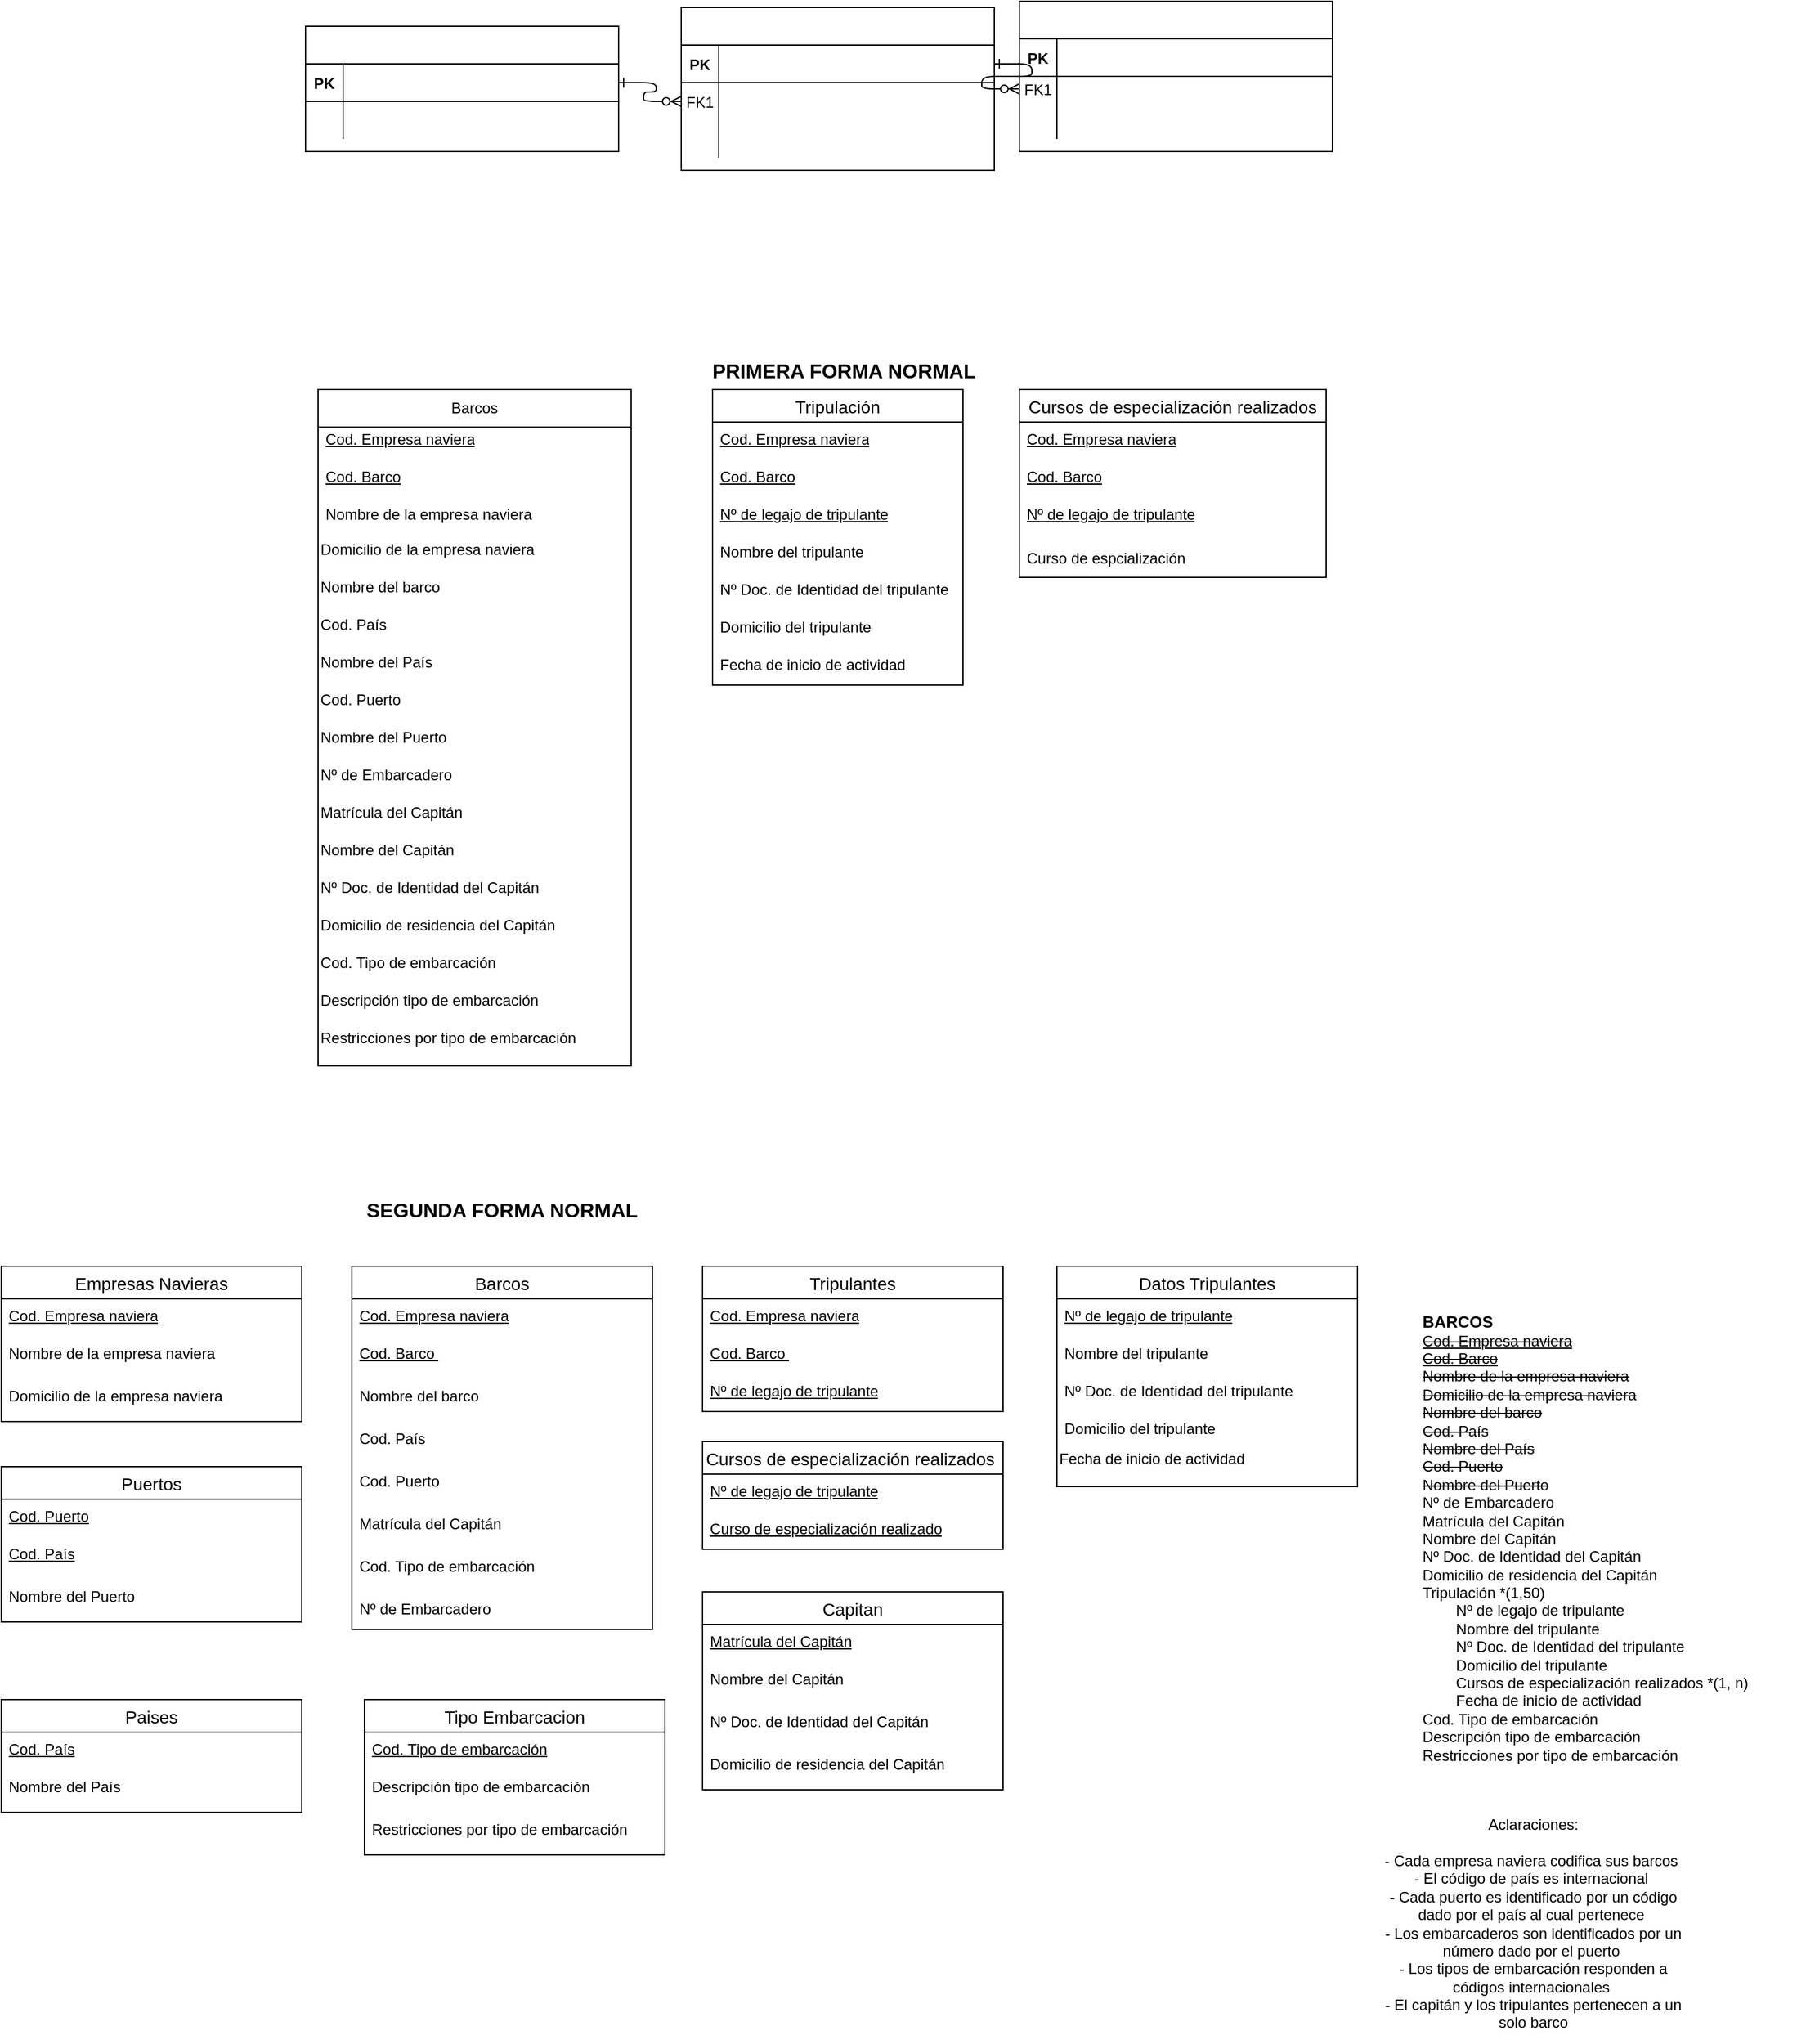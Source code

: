 <mxfile version="24.4.10" type="github">
  <diagram id="R2lEEEUBdFMjLlhIrx00" name="Page-1">
    <mxGraphModel dx="2524" dy="1888" grid="1" gridSize="10" guides="1" tooltips="1" connect="1" arrows="1" fold="1" page="1" pageScale="1" pageWidth="850" pageHeight="1100" math="0" shadow="0" extFonts="Permanent Marker^https://fonts.googleapis.com/css?family=Permanent+Marker">
      <root>
        <mxCell id="0" />
        <mxCell id="1" parent="0" />
        <mxCell id="C-vyLk0tnHw3VtMMgP7b-1" value="" style="edgeStyle=entityRelationEdgeStyle;endArrow=ERzeroToMany;startArrow=ERone;endFill=1;startFill=0;" parent="1" source="C-vyLk0tnHw3VtMMgP7b-24" target="C-vyLk0tnHw3VtMMgP7b-6" edge="1">
          <mxGeometry width="100" height="100" relative="1" as="geometry">
            <mxPoint x="-90" y="670" as="sourcePoint" />
            <mxPoint x="10" y="570" as="targetPoint" />
          </mxGeometry>
        </mxCell>
        <mxCell id="C-vyLk0tnHw3VtMMgP7b-12" value="" style="edgeStyle=entityRelationEdgeStyle;endArrow=ERzeroToMany;startArrow=ERone;endFill=1;startFill=0;" parent="1" source="C-vyLk0tnHw3VtMMgP7b-3" target="C-vyLk0tnHw3VtMMgP7b-17" edge="1">
          <mxGeometry width="100" height="100" relative="1" as="geometry">
            <mxPoint x="400" y="180" as="sourcePoint" />
            <mxPoint x="460" y="205" as="targetPoint" />
          </mxGeometry>
        </mxCell>
        <mxCell id="C-vyLk0tnHw3VtMMgP7b-2" value="" style="shape=table;startSize=30;container=1;collapsible=1;childLayout=tableLayout;fixedRows=1;rowLines=0;fontStyle=1;align=center;resizeLast=1;" parent="1" vertex="1">
          <mxGeometry x="40" y="-585" width="250" height="130" as="geometry" />
        </mxCell>
        <mxCell id="C-vyLk0tnHw3VtMMgP7b-3" value="" style="shape=partialRectangle;collapsible=0;dropTarget=0;pointerEvents=0;fillColor=none;points=[[0,0.5],[1,0.5]];portConstraint=eastwest;top=0;left=0;right=0;bottom=1;" parent="C-vyLk0tnHw3VtMMgP7b-2" vertex="1">
          <mxGeometry y="30" width="250" height="30" as="geometry" />
        </mxCell>
        <mxCell id="C-vyLk0tnHw3VtMMgP7b-4" value="PK" style="shape=partialRectangle;overflow=hidden;connectable=0;fillColor=none;top=0;left=0;bottom=0;right=0;fontStyle=1;" parent="C-vyLk0tnHw3VtMMgP7b-3" vertex="1">
          <mxGeometry width="30" height="30" as="geometry">
            <mxRectangle width="30" height="30" as="alternateBounds" />
          </mxGeometry>
        </mxCell>
        <mxCell id="C-vyLk0tnHw3VtMMgP7b-5" value="" style="shape=partialRectangle;overflow=hidden;connectable=0;fillColor=none;top=0;left=0;bottom=0;right=0;align=left;spacingLeft=6;fontStyle=5;" parent="C-vyLk0tnHw3VtMMgP7b-3" vertex="1">
          <mxGeometry x="30" width="220" height="30" as="geometry">
            <mxRectangle width="220" height="30" as="alternateBounds" />
          </mxGeometry>
        </mxCell>
        <mxCell id="C-vyLk0tnHw3VtMMgP7b-6" value="" style="shape=partialRectangle;collapsible=0;dropTarget=0;pointerEvents=0;fillColor=none;points=[[0,0.5],[1,0.5]];portConstraint=eastwest;top=0;left=0;right=0;bottom=0;" parent="C-vyLk0tnHw3VtMMgP7b-2" vertex="1">
          <mxGeometry y="60" width="250" height="30" as="geometry" />
        </mxCell>
        <mxCell id="C-vyLk0tnHw3VtMMgP7b-7" value="FK1" style="shape=partialRectangle;overflow=hidden;connectable=0;fillColor=none;top=0;left=0;bottom=0;right=0;" parent="C-vyLk0tnHw3VtMMgP7b-6" vertex="1">
          <mxGeometry width="30" height="30" as="geometry">
            <mxRectangle width="30" height="30" as="alternateBounds" />
          </mxGeometry>
        </mxCell>
        <mxCell id="C-vyLk0tnHw3VtMMgP7b-8" value="" style="shape=partialRectangle;overflow=hidden;connectable=0;fillColor=none;top=0;left=0;bottom=0;right=0;align=left;spacingLeft=6;" parent="C-vyLk0tnHw3VtMMgP7b-6" vertex="1">
          <mxGeometry x="30" width="220" height="30" as="geometry">
            <mxRectangle width="220" height="30" as="alternateBounds" />
          </mxGeometry>
        </mxCell>
        <mxCell id="C-vyLk0tnHw3VtMMgP7b-9" value="" style="shape=partialRectangle;collapsible=0;dropTarget=0;pointerEvents=0;fillColor=none;points=[[0,0.5],[1,0.5]];portConstraint=eastwest;top=0;left=0;right=0;bottom=0;" parent="C-vyLk0tnHw3VtMMgP7b-2" vertex="1">
          <mxGeometry y="90" width="250" height="30" as="geometry" />
        </mxCell>
        <mxCell id="C-vyLk0tnHw3VtMMgP7b-10" value="" style="shape=partialRectangle;overflow=hidden;connectable=0;fillColor=none;top=0;left=0;bottom=0;right=0;" parent="C-vyLk0tnHw3VtMMgP7b-9" vertex="1">
          <mxGeometry width="30" height="30" as="geometry">
            <mxRectangle width="30" height="30" as="alternateBounds" />
          </mxGeometry>
        </mxCell>
        <mxCell id="C-vyLk0tnHw3VtMMgP7b-11" value="" style="shape=partialRectangle;overflow=hidden;connectable=0;fillColor=none;top=0;left=0;bottom=0;right=0;align=left;spacingLeft=6;" parent="C-vyLk0tnHw3VtMMgP7b-9" vertex="1">
          <mxGeometry x="30" width="220" height="30" as="geometry">
            <mxRectangle width="220" height="30" as="alternateBounds" />
          </mxGeometry>
        </mxCell>
        <mxCell id="C-vyLk0tnHw3VtMMgP7b-13" value="" style="shape=table;startSize=30;container=1;collapsible=1;childLayout=tableLayout;fixedRows=1;rowLines=0;fontStyle=1;align=center;resizeLast=1;" parent="1" vertex="1">
          <mxGeometry x="310" y="-590" width="250" height="120" as="geometry" />
        </mxCell>
        <mxCell id="C-vyLk0tnHw3VtMMgP7b-14" value="" style="shape=partialRectangle;collapsible=0;dropTarget=0;pointerEvents=0;fillColor=none;points=[[0,0.5],[1,0.5]];portConstraint=eastwest;top=0;left=0;right=0;bottom=1;" parent="C-vyLk0tnHw3VtMMgP7b-13" vertex="1">
          <mxGeometry y="30" width="250" height="30" as="geometry" />
        </mxCell>
        <mxCell id="C-vyLk0tnHw3VtMMgP7b-15" value="PK" style="shape=partialRectangle;overflow=hidden;connectable=0;fillColor=none;top=0;left=0;bottom=0;right=0;fontStyle=1;" parent="C-vyLk0tnHw3VtMMgP7b-14" vertex="1">
          <mxGeometry width="30" height="30" as="geometry">
            <mxRectangle width="30" height="30" as="alternateBounds" />
          </mxGeometry>
        </mxCell>
        <mxCell id="C-vyLk0tnHw3VtMMgP7b-16" value="" style="shape=partialRectangle;overflow=hidden;connectable=0;fillColor=none;top=0;left=0;bottom=0;right=0;align=left;spacingLeft=6;fontStyle=5;" parent="C-vyLk0tnHw3VtMMgP7b-14" vertex="1">
          <mxGeometry x="30" width="220" height="30" as="geometry">
            <mxRectangle width="220" height="30" as="alternateBounds" />
          </mxGeometry>
        </mxCell>
        <mxCell id="C-vyLk0tnHw3VtMMgP7b-17" value="" style="shape=partialRectangle;collapsible=0;dropTarget=0;pointerEvents=0;fillColor=none;points=[[0,0.5],[1,0.5]];portConstraint=eastwest;top=0;left=0;right=0;bottom=0;" parent="C-vyLk0tnHw3VtMMgP7b-13" vertex="1">
          <mxGeometry y="60" width="250" height="20" as="geometry" />
        </mxCell>
        <mxCell id="C-vyLk0tnHw3VtMMgP7b-18" value="FK1" style="shape=partialRectangle;overflow=hidden;connectable=0;fillColor=none;top=0;left=0;bottom=0;right=0;" parent="C-vyLk0tnHw3VtMMgP7b-17" vertex="1">
          <mxGeometry width="30" height="20" as="geometry">
            <mxRectangle width="30" height="20" as="alternateBounds" />
          </mxGeometry>
        </mxCell>
        <mxCell id="C-vyLk0tnHw3VtMMgP7b-19" value="" style="shape=partialRectangle;overflow=hidden;connectable=0;fillColor=none;top=0;left=0;bottom=0;right=0;align=left;spacingLeft=6;" parent="C-vyLk0tnHw3VtMMgP7b-17" vertex="1">
          <mxGeometry x="30" width="220" height="20" as="geometry">
            <mxRectangle width="220" height="20" as="alternateBounds" />
          </mxGeometry>
        </mxCell>
        <mxCell id="C-vyLk0tnHw3VtMMgP7b-20" value="" style="shape=partialRectangle;collapsible=0;dropTarget=0;pointerEvents=0;fillColor=none;points=[[0,0.5],[1,0.5]];portConstraint=eastwest;top=0;left=0;right=0;bottom=0;" parent="C-vyLk0tnHw3VtMMgP7b-13" vertex="1">
          <mxGeometry y="80" width="250" height="30" as="geometry" />
        </mxCell>
        <mxCell id="C-vyLk0tnHw3VtMMgP7b-21" value="" style="shape=partialRectangle;overflow=hidden;connectable=0;fillColor=none;top=0;left=0;bottom=0;right=0;" parent="C-vyLk0tnHw3VtMMgP7b-20" vertex="1">
          <mxGeometry width="30" height="30" as="geometry">
            <mxRectangle width="30" height="30" as="alternateBounds" />
          </mxGeometry>
        </mxCell>
        <mxCell id="C-vyLk0tnHw3VtMMgP7b-22" value="" style="shape=partialRectangle;overflow=hidden;connectable=0;fillColor=none;top=0;left=0;bottom=0;right=0;align=left;spacingLeft=6;" parent="C-vyLk0tnHw3VtMMgP7b-20" vertex="1">
          <mxGeometry x="30" width="220" height="30" as="geometry">
            <mxRectangle width="220" height="30" as="alternateBounds" />
          </mxGeometry>
        </mxCell>
        <mxCell id="C-vyLk0tnHw3VtMMgP7b-23" value="" style="shape=table;startSize=30;container=1;collapsible=1;childLayout=tableLayout;fixedRows=1;rowLines=0;fontStyle=1;align=center;resizeLast=1;" parent="1" vertex="1">
          <mxGeometry x="-260" y="-570" width="250" height="100" as="geometry" />
        </mxCell>
        <mxCell id="C-vyLk0tnHw3VtMMgP7b-24" value="" style="shape=partialRectangle;collapsible=0;dropTarget=0;pointerEvents=0;fillColor=none;points=[[0,0.5],[1,0.5]];portConstraint=eastwest;top=0;left=0;right=0;bottom=1;" parent="C-vyLk0tnHw3VtMMgP7b-23" vertex="1">
          <mxGeometry y="30" width="250" height="30" as="geometry" />
        </mxCell>
        <mxCell id="C-vyLk0tnHw3VtMMgP7b-25" value="PK" style="shape=partialRectangle;overflow=hidden;connectable=0;fillColor=none;top=0;left=0;bottom=0;right=0;fontStyle=1;" parent="C-vyLk0tnHw3VtMMgP7b-24" vertex="1">
          <mxGeometry width="30" height="30" as="geometry">
            <mxRectangle width="30" height="30" as="alternateBounds" />
          </mxGeometry>
        </mxCell>
        <mxCell id="C-vyLk0tnHw3VtMMgP7b-26" value="" style="shape=partialRectangle;overflow=hidden;connectable=0;fillColor=none;top=0;left=0;bottom=0;right=0;align=left;spacingLeft=6;fontStyle=5;" parent="C-vyLk0tnHw3VtMMgP7b-24" vertex="1">
          <mxGeometry x="30" width="220" height="30" as="geometry">
            <mxRectangle width="220" height="30" as="alternateBounds" />
          </mxGeometry>
        </mxCell>
        <mxCell id="C-vyLk0tnHw3VtMMgP7b-27" value="" style="shape=partialRectangle;collapsible=0;dropTarget=0;pointerEvents=0;fillColor=none;points=[[0,0.5],[1,0.5]];portConstraint=eastwest;top=0;left=0;right=0;bottom=0;" parent="C-vyLk0tnHw3VtMMgP7b-23" vertex="1">
          <mxGeometry y="60" width="250" height="30" as="geometry" />
        </mxCell>
        <mxCell id="C-vyLk0tnHw3VtMMgP7b-28" value="" style="shape=partialRectangle;overflow=hidden;connectable=0;fillColor=none;top=0;left=0;bottom=0;right=0;" parent="C-vyLk0tnHw3VtMMgP7b-27" vertex="1">
          <mxGeometry width="30" height="30" as="geometry">
            <mxRectangle width="30" height="30" as="alternateBounds" />
          </mxGeometry>
        </mxCell>
        <mxCell id="C-vyLk0tnHw3VtMMgP7b-29" value="" style="shape=partialRectangle;overflow=hidden;connectable=0;fillColor=none;top=0;left=0;bottom=0;right=0;align=left;spacingLeft=6;" parent="C-vyLk0tnHw3VtMMgP7b-27" vertex="1">
          <mxGeometry x="30" width="220" height="30" as="geometry">
            <mxRectangle width="220" height="30" as="alternateBounds" />
          </mxGeometry>
        </mxCell>
        <mxCell id="k5wNw5O_4C9lhhaMLqTw-1" value="&lt;b&gt;&lt;font style=&quot;font-size: 13px;&quot;&gt;BARCOS&lt;/font&gt;&lt;/b&gt;&lt;br&gt;&lt;u&gt;&lt;strike&gt;Cod. Empresa naviera&lt;br&gt;Cod. Barco&lt;br&gt;&lt;/strike&gt;&lt;/u&gt;&lt;strike&gt;Nombre de la empresa naviera&lt;br&gt;Domicilio de la empresa naviera&lt;br&gt;Nombre del barco&lt;br&gt;Cod. País&lt;br&gt;Nombre del País&lt;br&gt;Cod. Puerto&lt;br&gt;Nombre del Puerto&lt;br&gt;&lt;/strike&gt;Nº de Embarcadero&lt;br&gt;Matrícula del Capitán&lt;br&gt;Nombre del Capitán&lt;br&gt;Nº Doc. de Identidad del Capitán&lt;br&gt;Domicilio de residencia del Capitán&lt;br&gt;Tripulación *(1,50)&lt;br&gt;&lt;span style=&quot;white-space: pre;&quot;&gt;&#x9;&lt;/span&gt;Nº de legajo de tripulante&lt;br&gt;&lt;span style=&quot;white-space: pre;&quot;&gt;&#x9;&lt;/span&gt;Nombre del tripulante&lt;br&gt;&lt;span style=&quot;white-space: pre;&quot;&gt;&#x9;&lt;/span&gt;Nº Doc. de Identidad del tripulante&lt;br&gt;&lt;span style=&quot;white-space: pre;&quot;&gt;&#x9;&lt;/span&gt;Domicilio del tripulante&lt;br&gt;&lt;span style=&quot;white-space: pre;&quot;&gt;&#x9;&lt;/span&gt;Cursos de especialización realizados *(1, n)&lt;br&gt;&lt;span style=&quot;white-space: pre;&quot;&gt;&#x9;&lt;/span&gt;Fecha de inicio de actividad&lt;br&gt;Cod. Tipo de embarcación&lt;br&gt;Descripción tipo de embarcación&lt;br&gt;Restricciones por tipo de embarcación" style="text;whiteSpace=wrap;html=1;" parent="1" vertex="1">
          <mxGeometry x="630" y="450" width="300" height="380" as="geometry" />
        </mxCell>
        <mxCell id="k5wNw5O_4C9lhhaMLqTw-2" value="Aclaraciones:&lt;div&gt;&lt;br&gt;&lt;/div&gt;&lt;div&gt;- Cada empresa naviera codifica sus barcos&amp;nbsp;&lt;/div&gt;&lt;div&gt;- El código de país es internacional&amp;nbsp;&lt;/div&gt;&lt;div&gt;- Cada puerto es identificado por un código&lt;br/&gt;dado por el país al cual pertenece&amp;nbsp;&lt;/div&gt;&lt;div&gt;- Los embarcaderos son identificados por un&lt;br/&gt;número dado por el puerto&amp;nbsp;&lt;/div&gt;&lt;div&gt;- Los tipos de embarcación responden a&lt;br/&gt;códigos internacionales&amp;nbsp;&lt;/div&gt;&lt;div&gt;- El capitán y los tripulantes pertenecen a un&lt;br/&gt;solo barco&lt;br&gt;&lt;/div&gt;" style="text;html=1;align=center;verticalAlign=middle;resizable=0;points=[];autosize=1;strokeColor=none;fillColor=none;" parent="1" vertex="1">
          <mxGeometry x="590" y="850" width="260" height="190" as="geometry" />
        </mxCell>
        <mxCell id="5SOHKnQhumeRB5jlaein-1" value="Barcos" style="swimlane;fontStyle=0;childLayout=stackLayout;horizontal=1;startSize=26;horizontalStack=0;resizeParent=1;resizeParentMax=0;resizeLast=0;collapsible=1;marginBottom=0;align=center;fontSize=14;swimlaneLine=1;" parent="1" vertex="1">
          <mxGeometry x="-223" y="420" width="240" height="290" as="geometry" />
        </mxCell>
        <mxCell id="unQ9I7xRC5SDcs6OLn1d-34" value="&lt;u&gt;Cod. Empresa naviera&lt;/u&gt;&lt;div&gt;&lt;br&gt;&lt;/div&gt;" style="text;strokeColor=none;fillColor=none;spacingLeft=4;spacingRight=4;overflow=hidden;rotatable=0;points=[[0,0.5],[1,0.5]];portConstraint=eastwest;fontSize=12;whiteSpace=wrap;html=1;" parent="5SOHKnQhumeRB5jlaein-1" vertex="1">
          <mxGeometry y="26" width="240" height="30" as="geometry" />
        </mxCell>
        <mxCell id="DsrbRzc5nkTLLH1VOh_0-27" value="&lt;div&gt;&lt;u&gt;Cod. Barco&amp;nbsp;&lt;/u&gt;&lt;br&gt;&lt;/div&gt;" style="text;strokeColor=none;fillColor=none;spacingLeft=4;spacingRight=4;overflow=hidden;rotatable=0;points=[[0,0.5],[1,0.5]];portConstraint=eastwest;fontSize=12;whiteSpace=wrap;html=1;" parent="5SOHKnQhumeRB5jlaein-1" vertex="1">
          <mxGeometry y="56" width="240" height="34" as="geometry" />
        </mxCell>
        <mxCell id="GCW-zSLHgq53uU3LiZR8-16" value="Nombre del barco&lt;div&gt;&lt;br/&gt;&lt;/div&gt;" style="text;strokeColor=none;fillColor=none;spacingLeft=4;spacingRight=4;overflow=hidden;rotatable=0;points=[[0,0.5],[1,0.5]];portConstraint=eastwest;fontSize=12;whiteSpace=wrap;html=1;" parent="5SOHKnQhumeRB5jlaein-1" vertex="1">
          <mxGeometry y="90" width="240" height="34" as="geometry" />
        </mxCell>
        <mxCell id="GCW-zSLHgq53uU3LiZR8-17" value="Cod. País&lt;br/&gt;&lt;u&gt;&lt;br&gt;&lt;/u&gt;" style="text;strokeColor=none;fillColor=none;spacingLeft=4;spacingRight=4;overflow=hidden;rotatable=0;points=[[0,0.5],[1,0.5]];portConstraint=eastwest;fontSize=12;whiteSpace=wrap;html=1;" parent="5SOHKnQhumeRB5jlaein-1" vertex="1">
          <mxGeometry y="124" width="240" height="34" as="geometry" />
        </mxCell>
        <mxCell id="GCW-zSLHgq53uU3LiZR8-5" value="Cod. Puerto&lt;div&gt;&lt;br/&gt;&lt;/div&gt;" style="text;strokeColor=none;fillColor=none;spacingLeft=4;spacingRight=4;overflow=hidden;rotatable=0;points=[[0,0.5],[1,0.5]];portConstraint=eastwest;fontSize=12;whiteSpace=wrap;html=1;" parent="5SOHKnQhumeRB5jlaein-1" vertex="1">
          <mxGeometry y="158" width="240" height="34" as="geometry" />
        </mxCell>
        <mxCell id="GCW-zSLHgq53uU3LiZR8-8" value="&lt;div&gt;Matrícula del Capitán&amp;nbsp;&lt;br&gt;&lt;/div&gt;" style="text;strokeColor=none;fillColor=none;spacingLeft=4;spacingRight=4;overflow=hidden;rotatable=0;points=[[0,0.5],[1,0.5]];portConstraint=eastwest;fontSize=12;whiteSpace=wrap;html=1;" parent="5SOHKnQhumeRB5jlaein-1" vertex="1">
          <mxGeometry y="192" width="240" height="34" as="geometry" />
        </mxCell>
        <mxCell id="GCW-zSLHgq53uU3LiZR8-12" value="Cod. Tipo de embarcación&lt;div&gt;&lt;br/&gt;&lt;/div&gt;" style="text;strokeColor=none;fillColor=none;spacingLeft=4;spacingRight=4;overflow=hidden;rotatable=0;points=[[0,0.5],[1,0.5]];portConstraint=eastwest;fontSize=12;whiteSpace=wrap;html=1;" parent="5SOHKnQhumeRB5jlaein-1" vertex="1">
          <mxGeometry y="226" width="240" height="34" as="geometry" />
        </mxCell>
        <mxCell id="unQ9I7xRC5SDcs6OLn1d-35" value="Nº de Embarcadero&lt;div&gt;&lt;br/&gt;&lt;/div&gt;" style="text;strokeColor=none;fillColor=none;spacingLeft=4;spacingRight=4;overflow=hidden;rotatable=0;points=[[0,0.5],[1,0.5]];portConstraint=eastwest;fontSize=12;whiteSpace=wrap;html=1;" parent="5SOHKnQhumeRB5jlaein-1" vertex="1">
          <mxGeometry y="260" width="240" height="30" as="geometry" />
        </mxCell>
        <mxCell id="5SOHKnQhumeRB5jlaein-5" value="SEGUNDA FORMA NORMAL" style="text;html=1;align=center;verticalAlign=middle;whiteSpace=wrap;rounded=0;fontStyle=1;fontSize=16;" parent="1" vertex="1">
          <mxGeometry x="-223" y="360" width="240" height="30" as="geometry" />
        </mxCell>
        <mxCell id="5SOHKnQhumeRB5jlaein-21" value="Tripulantes" style="swimlane;fontStyle=0;childLayout=stackLayout;horizontal=1;startSize=26;horizontalStack=0;resizeParent=1;resizeParentMax=0;resizeLast=0;collapsible=1;marginBottom=0;align=center;fontSize=14;" parent="1" vertex="1">
          <mxGeometry x="57" y="420" width="240" height="116" as="geometry" />
        </mxCell>
        <mxCell id="unQ9I7xRC5SDcs6OLn1d-39" value="&lt;u&gt;Cod. Empresa naviera&lt;/u&gt;&lt;div&gt;&lt;br&gt;&lt;/div&gt;" style="text;strokeColor=none;fillColor=none;spacingLeft=4;spacingRight=4;overflow=hidden;rotatable=0;points=[[0,0.5],[1,0.5]];portConstraint=eastwest;fontSize=12;whiteSpace=wrap;html=1;" parent="5SOHKnQhumeRB5jlaein-21" vertex="1">
          <mxGeometry y="26" width="240" height="30" as="geometry" />
        </mxCell>
        <mxCell id="unQ9I7xRC5SDcs6OLn1d-40" value="&lt;u&gt;Cod. Barco&amp;nbsp;&lt;/u&gt;" style="text;strokeColor=none;fillColor=none;spacingLeft=4;spacingRight=4;overflow=hidden;rotatable=0;points=[[0,0.5],[1,0.5]];portConstraint=eastwest;fontSize=12;whiteSpace=wrap;html=1;" parent="5SOHKnQhumeRB5jlaein-21" vertex="1">
          <mxGeometry y="56" width="240" height="30" as="geometry" />
        </mxCell>
        <mxCell id="5SOHKnQhumeRB5jlaein-30" value="&lt;u&gt;Nº de legajo de tripulante&lt;br/&gt;&lt;/u&gt;" style="text;strokeColor=none;fillColor=none;spacingLeft=4;spacingRight=4;overflow=hidden;rotatable=0;points=[[0,0.5],[1,0.5]];portConstraint=eastwest;fontSize=12;whiteSpace=wrap;html=1;" parent="5SOHKnQhumeRB5jlaein-21" vertex="1">
          <mxGeometry y="86" width="240" height="30" as="geometry" />
        </mxCell>
        <mxCell id="GCW-zSLHgq53uU3LiZR8-19" value="&#x9;Cursos de especialización realizados " style="swimlane;fontStyle=0;childLayout=stackLayout;horizontal=1;startSize=26;horizontalStack=0;resizeParent=1;resizeParentMax=0;resizeLast=0;collapsible=1;marginBottom=0;align=center;fontSize=14;" parent="1" vertex="1">
          <mxGeometry x="57" y="560" width="240" height="86" as="geometry" />
        </mxCell>
        <mxCell id="GCW-zSLHgq53uU3LiZR8-20" value="&lt;u&gt;Nº de legajo de tripulante&lt;/u&gt;" style="text;strokeColor=none;fillColor=none;spacingLeft=4;spacingRight=4;overflow=hidden;rotatable=0;points=[[0,0.5],[1,0.5]];portConstraint=eastwest;fontSize=12;whiteSpace=wrap;html=1;" parent="GCW-zSLHgq53uU3LiZR8-19" vertex="1">
          <mxGeometry y="26" width="240" height="30" as="geometry" />
        </mxCell>
        <mxCell id="Daa7CFDR9RvzDddN8BcC-13" value="&lt;u&gt;Curso de especialización realizado&lt;/u&gt;" style="text;strokeColor=none;fillColor=none;spacingLeft=4;spacingRight=4;overflow=hidden;rotatable=0;points=[[0,0.5],[1,0.5]];portConstraint=eastwest;fontSize=12;whiteSpace=wrap;html=1;" vertex="1" parent="GCW-zSLHgq53uU3LiZR8-19">
          <mxGeometry y="56" width="240" height="30" as="geometry" />
        </mxCell>
        <mxCell id="DsrbRzc5nkTLLH1VOh_0-1" value="Empresas Navieras" style="swimlane;fontStyle=0;childLayout=stackLayout;horizontal=1;startSize=26;horizontalStack=0;resizeParent=1;resizeParentMax=0;resizeLast=0;collapsible=1;marginBottom=0;align=center;fontSize=14;swimlaneLine=1;" parent="1" vertex="1">
          <mxGeometry x="-503" y="420" width="240" height="124" as="geometry" />
        </mxCell>
        <mxCell id="unQ9I7xRC5SDcs6OLn1d-36" value="&lt;u&gt;Cod. Empresa naviera&lt;/u&gt;&lt;div&gt;&lt;br&gt;&lt;/div&gt;" style="text;strokeColor=none;fillColor=none;spacingLeft=4;spacingRight=4;overflow=hidden;rotatable=0;points=[[0,0.5],[1,0.5]];portConstraint=eastwest;fontSize=12;whiteSpace=wrap;html=1;" parent="DsrbRzc5nkTLLH1VOh_0-1" vertex="1">
          <mxGeometry y="26" width="240" height="30" as="geometry" />
        </mxCell>
        <mxCell id="DsrbRzc5nkTLLH1VOh_0-4" value="Nombre de la empresa naviera&lt;br/&gt;&lt;u&gt;&lt;br&gt;&lt;/u&gt;" style="text;strokeColor=none;fillColor=none;spacingLeft=4;spacingRight=4;overflow=hidden;rotatable=0;points=[[0,0.5],[1,0.5]];portConstraint=eastwest;fontSize=12;whiteSpace=wrap;html=1;" parent="DsrbRzc5nkTLLH1VOh_0-1" vertex="1">
          <mxGeometry y="56" width="240" height="34" as="geometry" />
        </mxCell>
        <mxCell id="DsrbRzc5nkTLLH1VOh_0-5" value="Domicilio de la empresa naviera&lt;br/&gt;&lt;u&gt;&lt;br&gt;&lt;/u&gt;" style="text;strokeColor=none;fillColor=none;spacingLeft=4;spacingRight=4;overflow=hidden;rotatable=0;points=[[0,0.5],[1,0.5]];portConstraint=eastwest;fontSize=12;whiteSpace=wrap;html=1;" parent="DsrbRzc5nkTLLH1VOh_0-1" vertex="1">
          <mxGeometry y="90" width="240" height="34" as="geometry" />
        </mxCell>
        <mxCell id="DsrbRzc5nkTLLH1VOh_0-19" value="Puertos" style="swimlane;fontStyle=0;childLayout=stackLayout;horizontal=1;startSize=26;horizontalStack=0;resizeParent=1;resizeParentMax=0;resizeLast=0;collapsible=1;marginBottom=0;align=center;fontSize=14;swimlaneLine=1;" parent="1" vertex="1">
          <mxGeometry x="-503" y="580" width="240" height="124" as="geometry" />
        </mxCell>
        <mxCell id="unQ9I7xRC5SDcs6OLn1d-37" value="&lt;u&gt;Cod. Puerto&lt;br/&gt;&lt;/u&gt;" style="text;strokeColor=none;fillColor=none;spacingLeft=4;spacingRight=4;overflow=hidden;rotatable=0;points=[[0,0.5],[1,0.5]];portConstraint=eastwest;fontSize=12;whiteSpace=wrap;html=1;" parent="DsrbRzc5nkTLLH1VOh_0-19" vertex="1">
          <mxGeometry y="26" width="240" height="30" as="geometry" />
        </mxCell>
        <mxCell id="DsrbRzc5nkTLLH1VOh_0-22" value="&lt;u&gt;Cod. País&lt;br/&gt;&lt;br&gt;&lt;/u&gt;" style="text;strokeColor=none;fillColor=none;spacingLeft=4;spacingRight=4;overflow=hidden;rotatable=0;points=[[0,0.5],[1,0.5]];portConstraint=eastwest;fontSize=12;whiteSpace=wrap;html=1;" parent="DsrbRzc5nkTLLH1VOh_0-19" vertex="1">
          <mxGeometry y="56" width="240" height="34" as="geometry" />
        </mxCell>
        <mxCell id="DsrbRzc5nkTLLH1VOh_0-21" value="Nombre del Puerto&lt;br/&gt;&lt;u&gt;&lt;br&gt;&lt;/u&gt;" style="text;strokeColor=none;fillColor=none;spacingLeft=4;spacingRight=4;overflow=hidden;rotatable=0;points=[[0,0.5],[1,0.5]];portConstraint=eastwest;fontSize=12;whiteSpace=wrap;html=1;" parent="DsrbRzc5nkTLLH1VOh_0-19" vertex="1">
          <mxGeometry y="90" width="240" height="34" as="geometry" />
        </mxCell>
        <mxCell id="DsrbRzc5nkTLLH1VOh_0-23" value="Paises" style="swimlane;fontStyle=0;childLayout=stackLayout;horizontal=1;startSize=26;horizontalStack=0;resizeParent=1;resizeParentMax=0;resizeLast=0;collapsible=1;marginBottom=0;align=center;fontSize=14;swimlaneLine=1;" parent="1" vertex="1">
          <mxGeometry x="-503" y="766" width="240" height="90" as="geometry" />
        </mxCell>
        <mxCell id="unQ9I7xRC5SDcs6OLn1d-38" value="&lt;u&gt;Cod. País&lt;br&gt;&lt;/u&gt;" style="text;strokeColor=none;fillColor=none;spacingLeft=4;spacingRight=4;overflow=hidden;rotatable=0;points=[[0,0.5],[1,0.5]];portConstraint=eastwest;fontSize=12;whiteSpace=wrap;html=1;" parent="DsrbRzc5nkTLLH1VOh_0-23" vertex="1">
          <mxGeometry y="26" width="240" height="30" as="geometry" />
        </mxCell>
        <mxCell id="DsrbRzc5nkTLLH1VOh_0-25" value="Nombre del País&lt;br/&gt;&lt;u&gt;&lt;br&gt;&lt;/u&gt;" style="text;strokeColor=none;fillColor=none;spacingLeft=4;spacingRight=4;overflow=hidden;rotatable=0;points=[[0,0.5],[1,0.5]];portConstraint=eastwest;fontSize=12;whiteSpace=wrap;html=1;" parent="DsrbRzc5nkTLLH1VOh_0-23" vertex="1">
          <mxGeometry y="56" width="240" height="34" as="geometry" />
        </mxCell>
        <mxCell id="AlDmq4_nDiNZgkX2nY4D-1" value="Capitan" style="swimlane;fontStyle=0;childLayout=stackLayout;horizontal=1;startSize=26;horizontalStack=0;resizeParent=1;resizeParentMax=0;resizeLast=0;collapsible=1;marginBottom=0;align=center;fontSize=14;swimlaneLine=1;" parent="1" vertex="1">
          <mxGeometry x="57" y="680" width="240" height="158" as="geometry" />
        </mxCell>
        <mxCell id="unQ9I7xRC5SDcs6OLn1d-42" value="&lt;u&gt;Matrícula del Capitán&lt;br/&gt;&lt;/u&gt;" style="text;strokeColor=none;fillColor=none;spacingLeft=4;spacingRight=4;overflow=hidden;rotatable=0;points=[[0,0.5],[1,0.5]];portConstraint=eastwest;fontSize=12;whiteSpace=wrap;html=1;" parent="AlDmq4_nDiNZgkX2nY4D-1" vertex="1">
          <mxGeometry y="26" width="240" height="30" as="geometry" />
        </mxCell>
        <mxCell id="AlDmq4_nDiNZgkX2nY4D-3" value="Nombre del Capitán&lt;br/&gt;&lt;u&gt;&lt;br&gt;&lt;/u&gt;" style="text;strokeColor=none;fillColor=none;spacingLeft=4;spacingRight=4;overflow=hidden;rotatable=0;points=[[0,0.5],[1,0.5]];portConstraint=eastwest;fontSize=12;whiteSpace=wrap;html=1;" parent="AlDmq4_nDiNZgkX2nY4D-1" vertex="1">
          <mxGeometry y="56" width="240" height="34" as="geometry" />
        </mxCell>
        <mxCell id="AlDmq4_nDiNZgkX2nY4D-6" value="Nº Doc. de Identidad del Capitán&lt;br/&gt;&lt;u&gt;&lt;br&gt;&lt;/u&gt;" style="text;strokeColor=none;fillColor=none;spacingLeft=4;spacingRight=4;overflow=hidden;rotatable=0;points=[[0,0.5],[1,0.5]];portConstraint=eastwest;fontSize=12;whiteSpace=wrap;html=1;" parent="AlDmq4_nDiNZgkX2nY4D-1" vertex="1">
          <mxGeometry y="90" width="240" height="34" as="geometry" />
        </mxCell>
        <mxCell id="AlDmq4_nDiNZgkX2nY4D-4" value="Domicilio de residencia del Capitán&lt;br/&gt;&lt;u&gt;&lt;br&gt;&lt;/u&gt;" style="text;strokeColor=none;fillColor=none;spacingLeft=4;spacingRight=4;overflow=hidden;rotatable=0;points=[[0,0.5],[1,0.5]];portConstraint=eastwest;fontSize=12;whiteSpace=wrap;html=1;" parent="AlDmq4_nDiNZgkX2nY4D-1" vertex="1">
          <mxGeometry y="124" width="240" height="34" as="geometry" />
        </mxCell>
        <mxCell id="AlDmq4_nDiNZgkX2nY4D-7" value="Tipo Embarcacion" style="swimlane;fontStyle=0;childLayout=stackLayout;horizontal=1;startSize=26;horizontalStack=0;resizeParent=1;resizeParentMax=0;resizeLast=0;collapsible=1;marginBottom=0;align=center;fontSize=14;swimlaneLine=1;" parent="1" vertex="1">
          <mxGeometry x="-213" y="766" width="240" height="124" as="geometry" />
        </mxCell>
        <mxCell id="unQ9I7xRC5SDcs6OLn1d-41" value="&lt;u&gt;Cod. Tipo de embarcación&lt;br/&gt;&lt;/u&gt;" style="text;strokeColor=none;fillColor=none;spacingLeft=4;spacingRight=4;overflow=hidden;rotatable=0;points=[[0,0.5],[1,0.5]];portConstraint=eastwest;fontSize=12;whiteSpace=wrap;html=1;" parent="AlDmq4_nDiNZgkX2nY4D-7" vertex="1">
          <mxGeometry y="26" width="240" height="30" as="geometry" />
        </mxCell>
        <mxCell id="AlDmq4_nDiNZgkX2nY4D-9" value="Descripción tipo de embarcación&lt;br/&gt;&lt;u&gt;&lt;br&gt;&lt;/u&gt;" style="text;strokeColor=none;fillColor=none;spacingLeft=4;spacingRight=4;overflow=hidden;rotatable=0;points=[[0,0.5],[1,0.5]];portConstraint=eastwest;fontSize=12;whiteSpace=wrap;html=1;" parent="AlDmq4_nDiNZgkX2nY4D-7" vertex="1">
          <mxGeometry y="56" width="240" height="34" as="geometry" />
        </mxCell>
        <mxCell id="AlDmq4_nDiNZgkX2nY4D-10" value="Restricciones por tipo de embarcación&lt;u&gt;&lt;br&gt;&lt;/u&gt;" style="text;strokeColor=none;fillColor=none;spacingLeft=4;spacingRight=4;overflow=hidden;rotatable=0;points=[[0,0.5],[1,0.5]];portConstraint=eastwest;fontSize=12;whiteSpace=wrap;html=1;" parent="AlDmq4_nDiNZgkX2nY4D-7" vertex="1">
          <mxGeometry y="90" width="240" height="34" as="geometry" />
        </mxCell>
        <mxCell id="unQ9I7xRC5SDcs6OLn1d-1" value="Barcos" style="swimlane;fontStyle=0;childLayout=stackLayout;horizontal=1;startSize=30;horizontalStack=0;resizeParent=1;resizeParentMax=0;resizeLast=0;collapsible=1;marginBottom=0;whiteSpace=wrap;html=1;" parent="1" vertex="1">
          <mxGeometry x="-250" y="-280" width="250" height="540" as="geometry" />
        </mxCell>
        <mxCell id="unQ9I7xRC5SDcs6OLn1d-2" value="&lt;u&gt;Cod. Empresa naviera&lt;/u&gt;&lt;div&gt;&lt;br&gt;&lt;/div&gt;" style="text;strokeColor=none;fillColor=none;align=left;verticalAlign=middle;spacingLeft=4;spacingRight=4;overflow=hidden;points=[[0,0.5],[1,0.5]];portConstraint=eastwest;rotatable=0;whiteSpace=wrap;html=1;" parent="unQ9I7xRC5SDcs6OLn1d-1" vertex="1">
          <mxGeometry y="30" width="250" height="30" as="geometry" />
        </mxCell>
        <mxCell id="unQ9I7xRC5SDcs6OLn1d-3" value="&lt;u&gt;Cod. Barco&lt;/u&gt;&lt;div&gt;&lt;br&gt;&lt;/div&gt;" style="text;strokeColor=none;fillColor=none;align=left;verticalAlign=middle;spacingLeft=4;spacingRight=4;overflow=hidden;points=[[0,0.5],[1,0.5]];portConstraint=eastwest;rotatable=0;whiteSpace=wrap;html=1;" parent="unQ9I7xRC5SDcs6OLn1d-1" vertex="1">
          <mxGeometry y="60" width="250" height="30" as="geometry" />
        </mxCell>
        <mxCell id="unQ9I7xRC5SDcs6OLn1d-4" value="Nombre de la empresa naviera&lt;div&gt;&lt;br/&gt;&lt;/div&gt;" style="text;strokeColor=none;fillColor=none;align=left;verticalAlign=middle;spacingLeft=4;spacingRight=4;overflow=hidden;points=[[0,0.5],[1,0.5]];portConstraint=eastwest;rotatable=0;whiteSpace=wrap;html=1;" parent="unQ9I7xRC5SDcs6OLn1d-1" vertex="1">
          <mxGeometry y="90" width="250" height="30" as="geometry" />
        </mxCell>
        <mxCell id="unQ9I7xRC5SDcs6OLn1d-5" value="Domicilio de la empresa naviera&lt;div&gt;&lt;br/&gt;&lt;/div&gt;" style="text;html=1;align=left;verticalAlign=middle;whiteSpace=wrap;rounded=0;" parent="unQ9I7xRC5SDcs6OLn1d-1" vertex="1">
          <mxGeometry y="120" width="250" height="30" as="geometry" />
        </mxCell>
        <mxCell id="unQ9I7xRC5SDcs6OLn1d-6" value="Nombre del barco&lt;div&gt;&lt;br/&gt;&lt;/div&gt;" style="text;html=1;align=left;verticalAlign=middle;whiteSpace=wrap;rounded=0;" parent="unQ9I7xRC5SDcs6OLn1d-1" vertex="1">
          <mxGeometry y="150" width="250" height="30" as="geometry" />
        </mxCell>
        <mxCell id="unQ9I7xRC5SDcs6OLn1d-7" value="Cod. País&lt;div&gt;&lt;br/&gt;&lt;/div&gt;" style="text;html=1;align=left;verticalAlign=middle;whiteSpace=wrap;rounded=0;" parent="unQ9I7xRC5SDcs6OLn1d-1" vertex="1">
          <mxGeometry y="180" width="250" height="30" as="geometry" />
        </mxCell>
        <mxCell id="unQ9I7xRC5SDcs6OLn1d-8" value="Nombre del País&lt;div&gt;&lt;br/&gt;&lt;/div&gt;" style="text;html=1;align=left;verticalAlign=middle;whiteSpace=wrap;rounded=0;" parent="unQ9I7xRC5SDcs6OLn1d-1" vertex="1">
          <mxGeometry y="210" width="250" height="30" as="geometry" />
        </mxCell>
        <mxCell id="unQ9I7xRC5SDcs6OLn1d-9" value="Cod. Puerto&lt;div&gt;&lt;br&gt;&lt;/div&gt;" style="text;html=1;align=left;verticalAlign=middle;whiteSpace=wrap;rounded=0;" parent="unQ9I7xRC5SDcs6OLn1d-1" vertex="1">
          <mxGeometry y="240" width="250" height="30" as="geometry" />
        </mxCell>
        <mxCell id="unQ9I7xRC5SDcs6OLn1d-10" value="Nombre del Puerto&lt;div&gt;&lt;br/&gt;&lt;/div&gt;" style="text;html=1;align=left;verticalAlign=middle;whiteSpace=wrap;rounded=0;" parent="unQ9I7xRC5SDcs6OLn1d-1" vertex="1">
          <mxGeometry y="270" width="250" height="30" as="geometry" />
        </mxCell>
        <mxCell id="unQ9I7xRC5SDcs6OLn1d-11" value="Nº de Embarcadero&lt;div&gt;&lt;br/&gt;&lt;/div&gt;" style="text;html=1;align=left;verticalAlign=middle;whiteSpace=wrap;rounded=0;" parent="unQ9I7xRC5SDcs6OLn1d-1" vertex="1">
          <mxGeometry y="300" width="250" height="30" as="geometry" />
        </mxCell>
        <mxCell id="unQ9I7xRC5SDcs6OLn1d-12" value="Matrícula del Capitán&lt;div&gt;&lt;br/&gt;&lt;/div&gt;" style="text;html=1;align=left;verticalAlign=middle;whiteSpace=wrap;rounded=0;" parent="unQ9I7xRC5SDcs6OLn1d-1" vertex="1">
          <mxGeometry y="330" width="250" height="30" as="geometry" />
        </mxCell>
        <mxCell id="unQ9I7xRC5SDcs6OLn1d-13" value="Nombre del Capitán&lt;div&gt;&lt;br/&gt;&lt;/div&gt;" style="text;html=1;align=left;verticalAlign=middle;whiteSpace=wrap;rounded=0;" parent="unQ9I7xRC5SDcs6OLn1d-1" vertex="1">
          <mxGeometry y="360" width="250" height="30" as="geometry" />
        </mxCell>
        <mxCell id="unQ9I7xRC5SDcs6OLn1d-14" value="Nº Doc. de Identidad del Capitán&lt;div&gt;&lt;br/&gt;&lt;/div&gt;" style="text;html=1;align=left;verticalAlign=middle;whiteSpace=wrap;rounded=0;" parent="unQ9I7xRC5SDcs6OLn1d-1" vertex="1">
          <mxGeometry y="390" width="250" height="30" as="geometry" />
        </mxCell>
        <mxCell id="unQ9I7xRC5SDcs6OLn1d-15" value="Domicilio de residencia del Capitán&lt;div&gt;&lt;br&gt;&lt;/div&gt;" style="text;html=1;align=left;verticalAlign=middle;whiteSpace=wrap;rounded=0;" parent="unQ9I7xRC5SDcs6OLn1d-1" vertex="1">
          <mxGeometry y="420" width="250" height="30" as="geometry" />
        </mxCell>
        <mxCell id="unQ9I7xRC5SDcs6OLn1d-16" value="Cod. Tipo de embarcación&lt;div&gt;&lt;br/&gt;&lt;/div&gt;" style="text;html=1;align=left;verticalAlign=middle;whiteSpace=wrap;rounded=0;" parent="unQ9I7xRC5SDcs6OLn1d-1" vertex="1">
          <mxGeometry y="450" width="250" height="30" as="geometry" />
        </mxCell>
        <mxCell id="unQ9I7xRC5SDcs6OLn1d-17" value="Descripción tipo de embarcación&lt;div&gt;&lt;br/&gt;&lt;/div&gt;" style="text;html=1;align=left;verticalAlign=middle;whiteSpace=wrap;rounded=0;" parent="unQ9I7xRC5SDcs6OLn1d-1" vertex="1">
          <mxGeometry y="480" width="250" height="30" as="geometry" />
        </mxCell>
        <mxCell id="unQ9I7xRC5SDcs6OLn1d-18" value="Restricciones por tipo de embarcación&lt;div&gt;&lt;br/&gt;&lt;/div&gt;" style="text;html=1;align=left;verticalAlign=middle;whiteSpace=wrap;rounded=0;" parent="unQ9I7xRC5SDcs6OLn1d-1" vertex="1">
          <mxGeometry y="510" width="250" height="30" as="geometry" />
        </mxCell>
        <mxCell id="unQ9I7xRC5SDcs6OLn1d-19" value="PRIMERA FORMA NORMAL" style="text;html=1;align=center;verticalAlign=middle;whiteSpace=wrap;rounded=0;fontStyle=1;fontSize=16;" parent="1" vertex="1">
          <mxGeometry x="50" y="-310" width="240" height="30" as="geometry" />
        </mxCell>
        <mxCell id="unQ9I7xRC5SDcs6OLn1d-21" value="Tripulación" style="swimlane;fontStyle=0;childLayout=stackLayout;horizontal=1;startSize=26;horizontalStack=0;resizeParent=1;resizeParentMax=0;resizeLast=0;collapsible=1;marginBottom=0;align=center;fontSize=14;" parent="1" vertex="1">
          <mxGeometry x="65" y="-280" width="200" height="236" as="geometry" />
        </mxCell>
        <mxCell id="unQ9I7xRC5SDcs6OLn1d-22" value="&lt;u&gt;Cod. Empresa naviera&lt;/u&gt;&lt;div&gt;&lt;br&gt;&lt;/div&gt;" style="text;strokeColor=none;fillColor=none;spacingLeft=4;spacingRight=4;overflow=hidden;rotatable=0;points=[[0,0.5],[1,0.5]];portConstraint=eastwest;fontSize=12;whiteSpace=wrap;html=1;" parent="unQ9I7xRC5SDcs6OLn1d-21" vertex="1">
          <mxGeometry y="26" width="200" height="30" as="geometry" />
        </mxCell>
        <mxCell id="unQ9I7xRC5SDcs6OLn1d-23" value="&lt;u&gt;Cod. Barco&lt;/u&gt;&lt;div&gt;&lt;br&gt;&lt;/div&gt;" style="text;strokeColor=none;fillColor=none;spacingLeft=4;spacingRight=4;overflow=hidden;rotatable=0;points=[[0,0.5],[1,0.5]];portConstraint=eastwest;fontSize=12;whiteSpace=wrap;html=1;" parent="unQ9I7xRC5SDcs6OLn1d-21" vertex="1">
          <mxGeometry y="56" width="200" height="30" as="geometry" />
        </mxCell>
        <mxCell id="unQ9I7xRC5SDcs6OLn1d-24" value="&lt;u&gt;Nº de legajo de tripulante&lt;br/&gt;&lt;/u&gt;" style="text;strokeColor=none;fillColor=none;spacingLeft=4;spacingRight=4;overflow=hidden;rotatable=0;points=[[0,0.5],[1,0.5]];portConstraint=eastwest;fontSize=12;whiteSpace=wrap;html=1;" parent="unQ9I7xRC5SDcs6OLn1d-21" vertex="1">
          <mxGeometry y="86" width="200" height="30" as="geometry" />
        </mxCell>
        <mxCell id="unQ9I7xRC5SDcs6OLn1d-25" value="Nombre del tripulante&lt;div&gt;&lt;br/&gt;&lt;/div&gt;" style="text;strokeColor=none;fillColor=none;spacingLeft=4;spacingRight=4;overflow=hidden;rotatable=0;points=[[0,0.5],[1,0.5]];portConstraint=eastwest;fontSize=12;whiteSpace=wrap;html=1;" parent="unQ9I7xRC5SDcs6OLn1d-21" vertex="1">
          <mxGeometry y="116" width="200" height="30" as="geometry" />
        </mxCell>
        <mxCell id="unQ9I7xRC5SDcs6OLn1d-26" value="Nº Doc. de Identidad del tripulante&lt;div&gt;&lt;br/&gt;&lt;/div&gt;" style="text;strokeColor=none;fillColor=none;spacingLeft=4;spacingRight=4;overflow=hidden;rotatable=0;points=[[0,0.5],[1,0.5]];portConstraint=eastwest;fontSize=12;whiteSpace=wrap;html=1;" parent="unQ9I7xRC5SDcs6OLn1d-21" vertex="1">
          <mxGeometry y="146" width="200" height="30" as="geometry" />
        </mxCell>
        <mxCell id="unQ9I7xRC5SDcs6OLn1d-27" value="Domicilio del tripulante&lt;div&gt;&lt;br/&gt;&lt;/div&gt;" style="text;strokeColor=none;fillColor=none;spacingLeft=4;spacingRight=4;overflow=hidden;rotatable=0;points=[[0,0.5],[1,0.5]];portConstraint=eastwest;fontSize=12;whiteSpace=wrap;html=1;" parent="unQ9I7xRC5SDcs6OLn1d-21" vertex="1">
          <mxGeometry y="176" width="200" height="30" as="geometry" />
        </mxCell>
        <mxCell id="unQ9I7xRC5SDcs6OLn1d-28" value="Fecha de inicio de actividad&lt;div&gt;&lt;br/&gt;&lt;/div&gt;" style="text;strokeColor=none;fillColor=none;spacingLeft=4;spacingRight=4;overflow=hidden;rotatable=0;points=[[0,0.5],[1,0.5]];portConstraint=eastwest;fontSize=12;whiteSpace=wrap;html=1;" parent="unQ9I7xRC5SDcs6OLn1d-21" vertex="1">
          <mxGeometry y="206" width="200" height="30" as="geometry" />
        </mxCell>
        <mxCell id="unQ9I7xRC5SDcs6OLn1d-29" value="Cursos de especialización realizados" style="swimlane;fontStyle=0;childLayout=stackLayout;horizontal=1;startSize=26;horizontalStack=0;resizeParent=1;resizeParentMax=0;resizeLast=0;collapsible=1;marginBottom=0;align=center;fontSize=14;" parent="1" vertex="1">
          <mxGeometry x="310" y="-280" width="245" height="150" as="geometry" />
        </mxCell>
        <mxCell id="unQ9I7xRC5SDcs6OLn1d-30" value="&lt;u&gt;Cod. Empresa naviera&lt;/u&gt;&lt;div&gt;&lt;br&gt;&lt;/div&gt;" style="text;strokeColor=none;fillColor=none;spacingLeft=4;spacingRight=4;overflow=hidden;rotatable=0;points=[[0,0.5],[1,0.5]];portConstraint=eastwest;fontSize=12;whiteSpace=wrap;html=1;" parent="unQ9I7xRC5SDcs6OLn1d-29" vertex="1">
          <mxGeometry y="26" width="245" height="30" as="geometry" />
        </mxCell>
        <mxCell id="unQ9I7xRC5SDcs6OLn1d-31" value="&lt;u&gt;Cod. Barco&lt;/u&gt;&lt;div&gt;&lt;br&gt;&lt;/div&gt;" style="text;strokeColor=none;fillColor=none;spacingLeft=4;spacingRight=4;overflow=hidden;rotatable=0;points=[[0,0.5],[1,0.5]];portConstraint=eastwest;fontSize=12;whiteSpace=wrap;html=1;" parent="unQ9I7xRC5SDcs6OLn1d-29" vertex="1">
          <mxGeometry y="56" width="245" height="30" as="geometry" />
        </mxCell>
        <mxCell id="unQ9I7xRC5SDcs6OLn1d-32" value="&lt;u&gt;Nº de legajo de tripulante&lt;/u&gt;" style="text;strokeColor=none;fillColor=none;spacingLeft=4;spacingRight=4;overflow=hidden;rotatable=0;points=[[0,0.5],[1,0.5]];portConstraint=eastwest;fontSize=12;whiteSpace=wrap;html=1;" parent="unQ9I7xRC5SDcs6OLn1d-29" vertex="1">
          <mxGeometry y="86" width="245" height="34" as="geometry" />
        </mxCell>
        <mxCell id="Daa7CFDR9RvzDddN8BcC-2" value="Curso de espcialización" style="text;strokeColor=none;fillColor=none;align=left;verticalAlign=middle;spacingLeft=4;spacingRight=4;overflow=hidden;points=[[0,0.5],[1,0.5]];portConstraint=eastwest;rotatable=0;whiteSpace=wrap;html=1;" vertex="1" parent="unQ9I7xRC5SDcs6OLn1d-29">
          <mxGeometry y="120" width="245" height="30" as="geometry" />
        </mxCell>
        <mxCell id="Daa7CFDR9RvzDddN8BcC-3" value="Datos Tripulantes" style="swimlane;fontStyle=0;childLayout=stackLayout;horizontal=1;startSize=26;horizontalStack=0;resizeParent=1;resizeParentMax=0;resizeLast=0;collapsible=1;marginBottom=0;align=center;fontSize=14;" vertex="1" parent="1">
          <mxGeometry x="340" y="420" width="240" height="176" as="geometry" />
        </mxCell>
        <mxCell id="Daa7CFDR9RvzDddN8BcC-6" value="&lt;u&gt;Nº de legajo de tripulante&lt;br/&gt;&lt;/u&gt;" style="text;strokeColor=none;fillColor=none;spacingLeft=4;spacingRight=4;overflow=hidden;rotatable=0;points=[[0,0.5],[1,0.5]];portConstraint=eastwest;fontSize=12;whiteSpace=wrap;html=1;" vertex="1" parent="Daa7CFDR9RvzDddN8BcC-3">
          <mxGeometry y="26" width="240" height="30" as="geometry" />
        </mxCell>
        <mxCell id="Daa7CFDR9RvzDddN8BcC-7" value="Nombre del tripulante&lt;div&gt;&lt;br/&gt;&lt;/div&gt;" style="text;strokeColor=none;fillColor=none;spacingLeft=4;spacingRight=4;overflow=hidden;rotatable=0;points=[[0,0.5],[1,0.5]];portConstraint=eastwest;fontSize=12;whiteSpace=wrap;html=1;" vertex="1" parent="Daa7CFDR9RvzDddN8BcC-3">
          <mxGeometry y="56" width="240" height="30" as="geometry" />
        </mxCell>
        <mxCell id="Daa7CFDR9RvzDddN8BcC-8" value="Nº Doc. de Identidad del tripulante&lt;div&gt;&lt;br/&gt;&lt;/div&gt;" style="text;strokeColor=none;fillColor=none;spacingLeft=4;spacingRight=4;overflow=hidden;rotatable=0;points=[[0,0.5],[1,0.5]];portConstraint=eastwest;fontSize=12;whiteSpace=wrap;html=1;" vertex="1" parent="Daa7CFDR9RvzDddN8BcC-3">
          <mxGeometry y="86" width="240" height="30" as="geometry" />
        </mxCell>
        <mxCell id="Daa7CFDR9RvzDddN8BcC-9" value="Domicilio del tripulante&lt;div&gt;&lt;br/&gt;&lt;/div&gt;" style="text;strokeColor=none;fillColor=none;spacingLeft=4;spacingRight=4;overflow=hidden;rotatable=0;points=[[0,0.5],[1,0.5]];portConstraint=eastwest;fontSize=12;whiteSpace=wrap;html=1;" vertex="1" parent="Daa7CFDR9RvzDddN8BcC-3">
          <mxGeometry y="116" width="240" height="30" as="geometry" />
        </mxCell>
        <mxCell id="Daa7CFDR9RvzDddN8BcC-10" value="Fecha de inicio de actividad&lt;div&gt;&lt;br/&gt;&lt;/div&gt;" style="text;html=1;align=left;verticalAlign=middle;whiteSpace=wrap;rounded=0;" vertex="1" parent="Daa7CFDR9RvzDddN8BcC-3">
          <mxGeometry y="146" width="240" height="30" as="geometry" />
        </mxCell>
      </root>
    </mxGraphModel>
  </diagram>
</mxfile>
